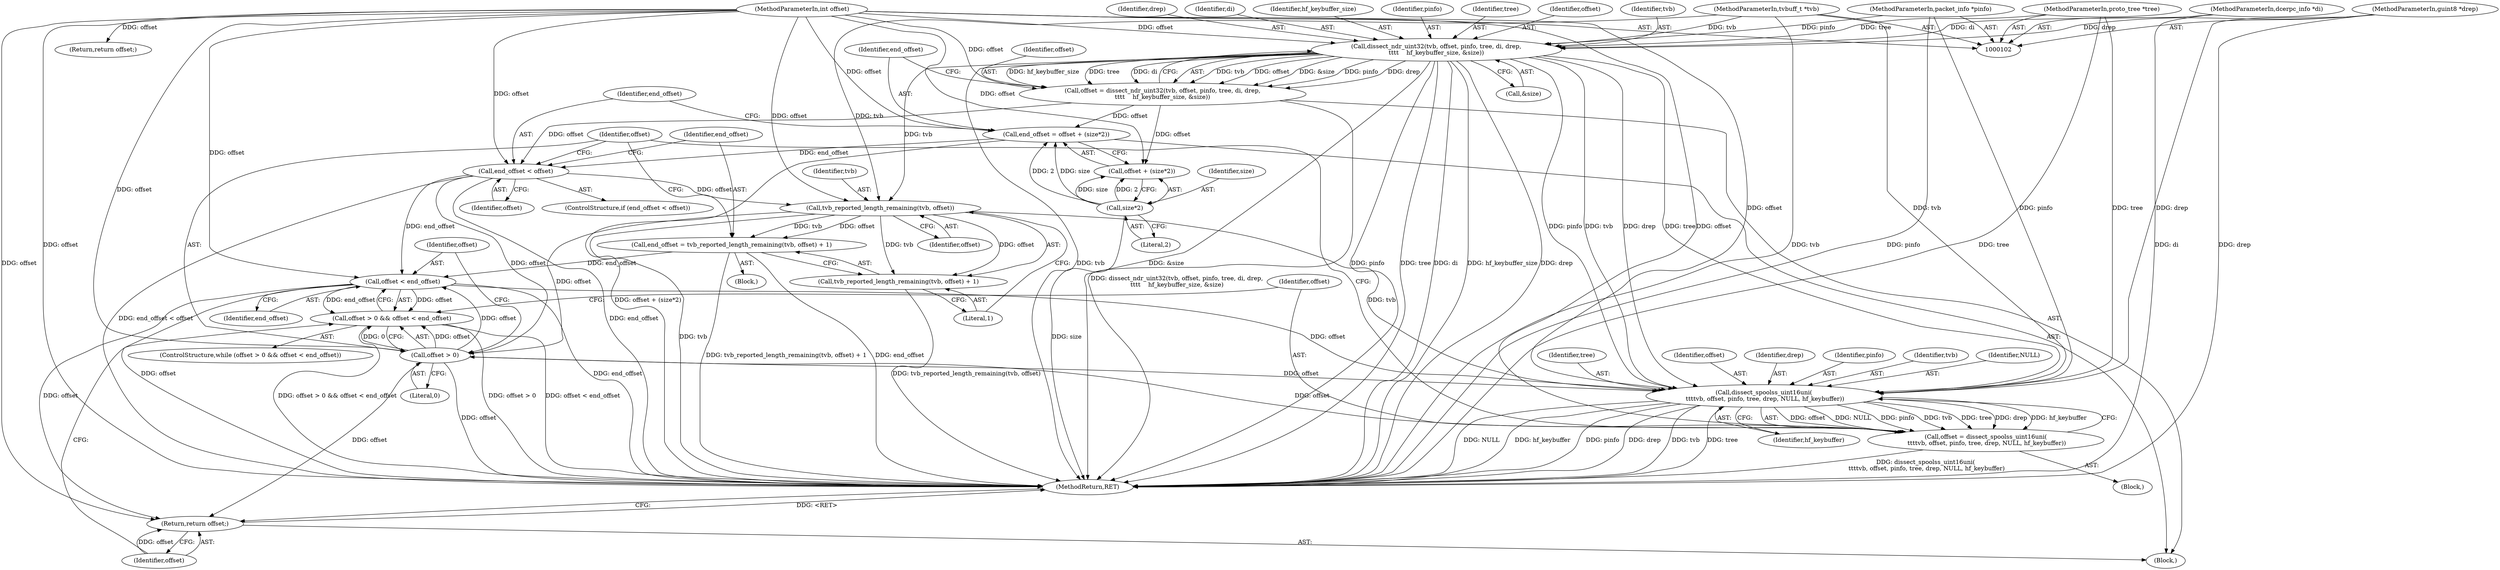 digraph "0_wireshark_b4d16b4495b732888e12baf5b8a7e9bf2665e22b@API" {
"1000145" [label="(Call,tvb_reported_length_remaining(tvb, offset))"];
"1000120" [label="(Call,dissect_ndr_uint32(tvb, offset, pinfo, tree, di, drep,\n\t\t\t\t    hf_keybuffer_size, &size))"];
"1000103" [label="(MethodParameterIn,tvbuff_t *tvb)"];
"1000104" [label="(MethodParameterIn,int offset)"];
"1000105" [label="(MethodParameterIn,packet_info *pinfo)"];
"1000106" [label="(MethodParameterIn,proto_tree *tree)"];
"1000107" [label="(MethodParameterIn,dcerpc_info *di)"];
"1000108" [label="(MethodParameterIn,guint8 *drep)"];
"1000138" [label="(Call,end_offset < offset)"];
"1000130" [label="(Call,end_offset = offset + (size*2))"];
"1000118" [label="(Call,offset = dissect_ndr_uint32(tvb, offset, pinfo, tree, di, drep,\n\t\t\t\t    hf_keybuffer_size, &size))"];
"1000134" [label="(Call,size*2)"];
"1000142" [label="(Call,end_offset = tvb_reported_length_remaining(tvb, offset) + 1)"];
"1000154" [label="(Call,offset < end_offset)"];
"1000150" [label="(Call,offset > 0 && offset < end_offset)"];
"1000160" [label="(Call,dissect_spoolss_uint16uni(\n \t\t\ttvb, offset, pinfo, tree, drep, NULL, hf_keybuffer))"];
"1000158" [label="(Call,offset = dissect_spoolss_uint16uni(\n \t\t\ttvb, offset, pinfo, tree, drep, NULL, hf_keybuffer))"];
"1000151" [label="(Call,offset > 0)"];
"1000168" [label="(Return,return offset;)"];
"1000144" [label="(Call,tvb_reported_length_remaining(tvb, offset) + 1)"];
"1000118" [label="(Call,offset = dissect_ndr_uint32(tvb, offset, pinfo, tree, di, drep,\n\t\t\t\t    hf_keybuffer_size, &size))"];
"1000126" [label="(Identifier,drep)"];
"1000103" [label="(MethodParameterIn,tvbuff_t *tvb)"];
"1000167" [label="(Identifier,hf_keybuffer)"];
"1000125" [label="(Identifier,di)"];
"1000163" [label="(Identifier,pinfo)"];
"1000134" [label="(Call,size*2)"];
"1000145" [label="(Call,tvb_reported_length_remaining(tvb, offset))"];
"1000119" [label="(Identifier,offset)"];
"1000155" [label="(Identifier,offset)"];
"1000127" [label="(Identifier,hf_keybuffer_size)"];
"1000120" [label="(Call,dissect_ndr_uint32(tvb, offset, pinfo, tree, di, drep,\n\t\t\t\t    hf_keybuffer_size, &size))"];
"1000108" [label="(MethodParameterIn,guint8 *drep)"];
"1000161" [label="(Identifier,tvb)"];
"1000132" [label="(Call,offset + (size*2))"];
"1000123" [label="(Identifier,pinfo)"];
"1000137" [label="(ControlStructure,if (end_offset < offset))"];
"1000159" [label="(Identifier,offset)"];
"1000135" [label="(Identifier,size)"];
"1000139" [label="(Identifier,end_offset)"];
"1000168" [label="(Return,return offset;)"];
"1000131" [label="(Identifier,end_offset)"];
"1000149" [label="(ControlStructure,while (offset > 0 && offset < end_offset))"];
"1000130" [label="(Call,end_offset = offset + (size*2))"];
"1000142" [label="(Call,end_offset = tvb_reported_length_remaining(tvb, offset) + 1)"];
"1000136" [label="(Literal,2)"];
"1000166" [label="(Identifier,NULL)"];
"1000152" [label="(Identifier,offset)"];
"1000151" [label="(Call,offset > 0)"];
"1000164" [label="(Identifier,tree)"];
"1000160" [label="(Call,dissect_spoolss_uint16uni(\n \t\t\ttvb, offset, pinfo, tree, drep, NULL, hf_keybuffer))"];
"1000162" [label="(Identifier,offset)"];
"1000124" [label="(Identifier,tree)"];
"1000144" [label="(Call,tvb_reported_length_remaining(tvb, offset) + 1)"];
"1000170" [label="(MethodReturn,RET)"];
"1000154" [label="(Call,offset < end_offset)"];
"1000150" [label="(Call,offset > 0 && offset < end_offset)"];
"1000143" [label="(Identifier,end_offset)"];
"1000107" [label="(MethodParameterIn,dcerpc_info *di)"];
"1000105" [label="(MethodParameterIn,packet_info *pinfo)"];
"1000147" [label="(Identifier,offset)"];
"1000122" [label="(Identifier,offset)"];
"1000104" [label="(MethodParameterIn,int offset)"];
"1000156" [label="(Identifier,end_offset)"];
"1000116" [label="(Return,return offset;)"];
"1000169" [label="(Identifier,offset)"];
"1000146" [label="(Identifier,tvb)"];
"1000148" [label="(Literal,1)"];
"1000109" [label="(Block,)"];
"1000138" [label="(Call,end_offset < offset)"];
"1000165" [label="(Identifier,drep)"];
"1000106" [label="(MethodParameterIn,proto_tree *tree)"];
"1000158" [label="(Call,offset = dissect_spoolss_uint16uni(\n \t\t\ttvb, offset, pinfo, tree, drep, NULL, hf_keybuffer))"];
"1000121" [label="(Identifier,tvb)"];
"1000141" [label="(Block,)"];
"1000140" [label="(Identifier,offset)"];
"1000157" [label="(Block,)"];
"1000128" [label="(Call,&size)"];
"1000153" [label="(Literal,0)"];
"1000145" -> "1000144"  [label="AST: "];
"1000145" -> "1000147"  [label="CFG: "];
"1000146" -> "1000145"  [label="AST: "];
"1000147" -> "1000145"  [label="AST: "];
"1000148" -> "1000145"  [label="CFG: "];
"1000145" -> "1000170"  [label="DDG: tvb"];
"1000145" -> "1000142"  [label="DDG: tvb"];
"1000145" -> "1000142"  [label="DDG: offset"];
"1000145" -> "1000144"  [label="DDG: tvb"];
"1000145" -> "1000144"  [label="DDG: offset"];
"1000120" -> "1000145"  [label="DDG: tvb"];
"1000103" -> "1000145"  [label="DDG: tvb"];
"1000138" -> "1000145"  [label="DDG: offset"];
"1000104" -> "1000145"  [label="DDG: offset"];
"1000145" -> "1000151"  [label="DDG: offset"];
"1000145" -> "1000160"  [label="DDG: tvb"];
"1000120" -> "1000118"  [label="AST: "];
"1000120" -> "1000128"  [label="CFG: "];
"1000121" -> "1000120"  [label="AST: "];
"1000122" -> "1000120"  [label="AST: "];
"1000123" -> "1000120"  [label="AST: "];
"1000124" -> "1000120"  [label="AST: "];
"1000125" -> "1000120"  [label="AST: "];
"1000126" -> "1000120"  [label="AST: "];
"1000127" -> "1000120"  [label="AST: "];
"1000128" -> "1000120"  [label="AST: "];
"1000118" -> "1000120"  [label="CFG: "];
"1000120" -> "1000170"  [label="DDG: di"];
"1000120" -> "1000170"  [label="DDG: tvb"];
"1000120" -> "1000170"  [label="DDG: hf_keybuffer_size"];
"1000120" -> "1000170"  [label="DDG: drep"];
"1000120" -> "1000170"  [label="DDG: pinfo"];
"1000120" -> "1000170"  [label="DDG: &size"];
"1000120" -> "1000170"  [label="DDG: tree"];
"1000120" -> "1000118"  [label="DDG: tvb"];
"1000120" -> "1000118"  [label="DDG: offset"];
"1000120" -> "1000118"  [label="DDG: &size"];
"1000120" -> "1000118"  [label="DDG: pinfo"];
"1000120" -> "1000118"  [label="DDG: drep"];
"1000120" -> "1000118"  [label="DDG: hf_keybuffer_size"];
"1000120" -> "1000118"  [label="DDG: tree"];
"1000120" -> "1000118"  [label="DDG: di"];
"1000103" -> "1000120"  [label="DDG: tvb"];
"1000104" -> "1000120"  [label="DDG: offset"];
"1000105" -> "1000120"  [label="DDG: pinfo"];
"1000106" -> "1000120"  [label="DDG: tree"];
"1000107" -> "1000120"  [label="DDG: di"];
"1000108" -> "1000120"  [label="DDG: drep"];
"1000120" -> "1000160"  [label="DDG: tvb"];
"1000120" -> "1000160"  [label="DDG: pinfo"];
"1000120" -> "1000160"  [label="DDG: tree"];
"1000120" -> "1000160"  [label="DDG: drep"];
"1000103" -> "1000102"  [label="AST: "];
"1000103" -> "1000170"  [label="DDG: tvb"];
"1000103" -> "1000160"  [label="DDG: tvb"];
"1000104" -> "1000102"  [label="AST: "];
"1000104" -> "1000170"  [label="DDG: offset"];
"1000104" -> "1000116"  [label="DDG: offset"];
"1000104" -> "1000118"  [label="DDG: offset"];
"1000104" -> "1000130"  [label="DDG: offset"];
"1000104" -> "1000132"  [label="DDG: offset"];
"1000104" -> "1000138"  [label="DDG: offset"];
"1000104" -> "1000151"  [label="DDG: offset"];
"1000104" -> "1000154"  [label="DDG: offset"];
"1000104" -> "1000158"  [label="DDG: offset"];
"1000104" -> "1000160"  [label="DDG: offset"];
"1000104" -> "1000168"  [label="DDG: offset"];
"1000105" -> "1000102"  [label="AST: "];
"1000105" -> "1000170"  [label="DDG: pinfo"];
"1000105" -> "1000160"  [label="DDG: pinfo"];
"1000106" -> "1000102"  [label="AST: "];
"1000106" -> "1000170"  [label="DDG: tree"];
"1000106" -> "1000160"  [label="DDG: tree"];
"1000107" -> "1000102"  [label="AST: "];
"1000107" -> "1000170"  [label="DDG: di"];
"1000108" -> "1000102"  [label="AST: "];
"1000108" -> "1000170"  [label="DDG: drep"];
"1000108" -> "1000160"  [label="DDG: drep"];
"1000138" -> "1000137"  [label="AST: "];
"1000138" -> "1000140"  [label="CFG: "];
"1000139" -> "1000138"  [label="AST: "];
"1000140" -> "1000138"  [label="AST: "];
"1000143" -> "1000138"  [label="CFG: "];
"1000152" -> "1000138"  [label="CFG: "];
"1000138" -> "1000170"  [label="DDG: end_offset"];
"1000138" -> "1000170"  [label="DDG: end_offset < offset"];
"1000130" -> "1000138"  [label="DDG: end_offset"];
"1000118" -> "1000138"  [label="DDG: offset"];
"1000138" -> "1000151"  [label="DDG: offset"];
"1000138" -> "1000154"  [label="DDG: end_offset"];
"1000130" -> "1000109"  [label="AST: "];
"1000130" -> "1000132"  [label="CFG: "];
"1000131" -> "1000130"  [label="AST: "];
"1000132" -> "1000130"  [label="AST: "];
"1000139" -> "1000130"  [label="CFG: "];
"1000130" -> "1000170"  [label="DDG: offset + (size*2)"];
"1000118" -> "1000130"  [label="DDG: offset"];
"1000134" -> "1000130"  [label="DDG: size"];
"1000134" -> "1000130"  [label="DDG: 2"];
"1000118" -> "1000109"  [label="AST: "];
"1000119" -> "1000118"  [label="AST: "];
"1000131" -> "1000118"  [label="CFG: "];
"1000118" -> "1000170"  [label="DDG: dissect_ndr_uint32(tvb, offset, pinfo, tree, di, drep,\n\t\t\t\t    hf_keybuffer_size, &size)"];
"1000118" -> "1000132"  [label="DDG: offset"];
"1000134" -> "1000132"  [label="AST: "];
"1000134" -> "1000136"  [label="CFG: "];
"1000135" -> "1000134"  [label="AST: "];
"1000136" -> "1000134"  [label="AST: "];
"1000132" -> "1000134"  [label="CFG: "];
"1000134" -> "1000170"  [label="DDG: size"];
"1000134" -> "1000132"  [label="DDG: size"];
"1000134" -> "1000132"  [label="DDG: 2"];
"1000142" -> "1000141"  [label="AST: "];
"1000142" -> "1000144"  [label="CFG: "];
"1000143" -> "1000142"  [label="AST: "];
"1000144" -> "1000142"  [label="AST: "];
"1000152" -> "1000142"  [label="CFG: "];
"1000142" -> "1000170"  [label="DDG: tvb_reported_length_remaining(tvb, offset) + 1"];
"1000142" -> "1000170"  [label="DDG: end_offset"];
"1000142" -> "1000154"  [label="DDG: end_offset"];
"1000154" -> "1000150"  [label="AST: "];
"1000154" -> "1000156"  [label="CFG: "];
"1000155" -> "1000154"  [label="AST: "];
"1000156" -> "1000154"  [label="AST: "];
"1000150" -> "1000154"  [label="CFG: "];
"1000154" -> "1000170"  [label="DDG: offset"];
"1000154" -> "1000170"  [label="DDG: end_offset"];
"1000154" -> "1000150"  [label="DDG: offset"];
"1000154" -> "1000150"  [label="DDG: end_offset"];
"1000151" -> "1000154"  [label="DDG: offset"];
"1000154" -> "1000160"  [label="DDG: offset"];
"1000154" -> "1000168"  [label="DDG: offset"];
"1000150" -> "1000149"  [label="AST: "];
"1000150" -> "1000151"  [label="CFG: "];
"1000151" -> "1000150"  [label="AST: "];
"1000159" -> "1000150"  [label="CFG: "];
"1000169" -> "1000150"  [label="CFG: "];
"1000150" -> "1000170"  [label="DDG: offset < end_offset"];
"1000150" -> "1000170"  [label="DDG: offset > 0 && offset < end_offset"];
"1000150" -> "1000170"  [label="DDG: offset > 0"];
"1000151" -> "1000150"  [label="DDG: offset"];
"1000151" -> "1000150"  [label="DDG: 0"];
"1000160" -> "1000158"  [label="AST: "];
"1000160" -> "1000167"  [label="CFG: "];
"1000161" -> "1000160"  [label="AST: "];
"1000162" -> "1000160"  [label="AST: "];
"1000163" -> "1000160"  [label="AST: "];
"1000164" -> "1000160"  [label="AST: "];
"1000165" -> "1000160"  [label="AST: "];
"1000166" -> "1000160"  [label="AST: "];
"1000167" -> "1000160"  [label="AST: "];
"1000158" -> "1000160"  [label="CFG: "];
"1000160" -> "1000170"  [label="DDG: tvb"];
"1000160" -> "1000170"  [label="DDG: tree"];
"1000160" -> "1000170"  [label="DDG: NULL"];
"1000160" -> "1000170"  [label="DDG: hf_keybuffer"];
"1000160" -> "1000170"  [label="DDG: pinfo"];
"1000160" -> "1000170"  [label="DDG: drep"];
"1000160" -> "1000158"  [label="DDG: offset"];
"1000160" -> "1000158"  [label="DDG: NULL"];
"1000160" -> "1000158"  [label="DDG: pinfo"];
"1000160" -> "1000158"  [label="DDG: tvb"];
"1000160" -> "1000158"  [label="DDG: tree"];
"1000160" -> "1000158"  [label="DDG: drep"];
"1000160" -> "1000158"  [label="DDG: hf_keybuffer"];
"1000151" -> "1000160"  [label="DDG: offset"];
"1000158" -> "1000157"  [label="AST: "];
"1000159" -> "1000158"  [label="AST: "];
"1000152" -> "1000158"  [label="CFG: "];
"1000158" -> "1000170"  [label="DDG: dissect_spoolss_uint16uni(\n \t\t\ttvb, offset, pinfo, tree, drep, NULL, hf_keybuffer)"];
"1000158" -> "1000151"  [label="DDG: offset"];
"1000151" -> "1000153"  [label="CFG: "];
"1000152" -> "1000151"  [label="AST: "];
"1000153" -> "1000151"  [label="AST: "];
"1000155" -> "1000151"  [label="CFG: "];
"1000151" -> "1000170"  [label="DDG: offset"];
"1000151" -> "1000168"  [label="DDG: offset"];
"1000168" -> "1000109"  [label="AST: "];
"1000168" -> "1000169"  [label="CFG: "];
"1000169" -> "1000168"  [label="AST: "];
"1000170" -> "1000168"  [label="CFG: "];
"1000168" -> "1000170"  [label="DDG: <RET>"];
"1000169" -> "1000168"  [label="DDG: offset"];
"1000144" -> "1000148"  [label="CFG: "];
"1000148" -> "1000144"  [label="AST: "];
"1000144" -> "1000170"  [label="DDG: tvb_reported_length_remaining(tvb, offset)"];
}
